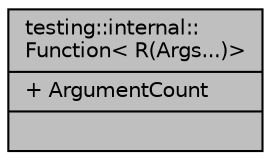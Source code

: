 digraph "testing::internal::Function&lt; R(Args...)&gt;"
{
 // INTERACTIVE_SVG=YES
 // LATEX_PDF_SIZE
  edge [fontname="Helvetica",fontsize="10",labelfontname="Helvetica",labelfontsize="10"];
  node [fontname="Helvetica",fontsize="10",shape=record];
  Node1 [label="{testing::internal::\lFunction\< R(Args...)\>\n|+ ArgumentCount\l|}",height=0.2,width=0.4,color="black", fillcolor="grey75", style="filled", fontcolor="black",tooltip=" "];
}
